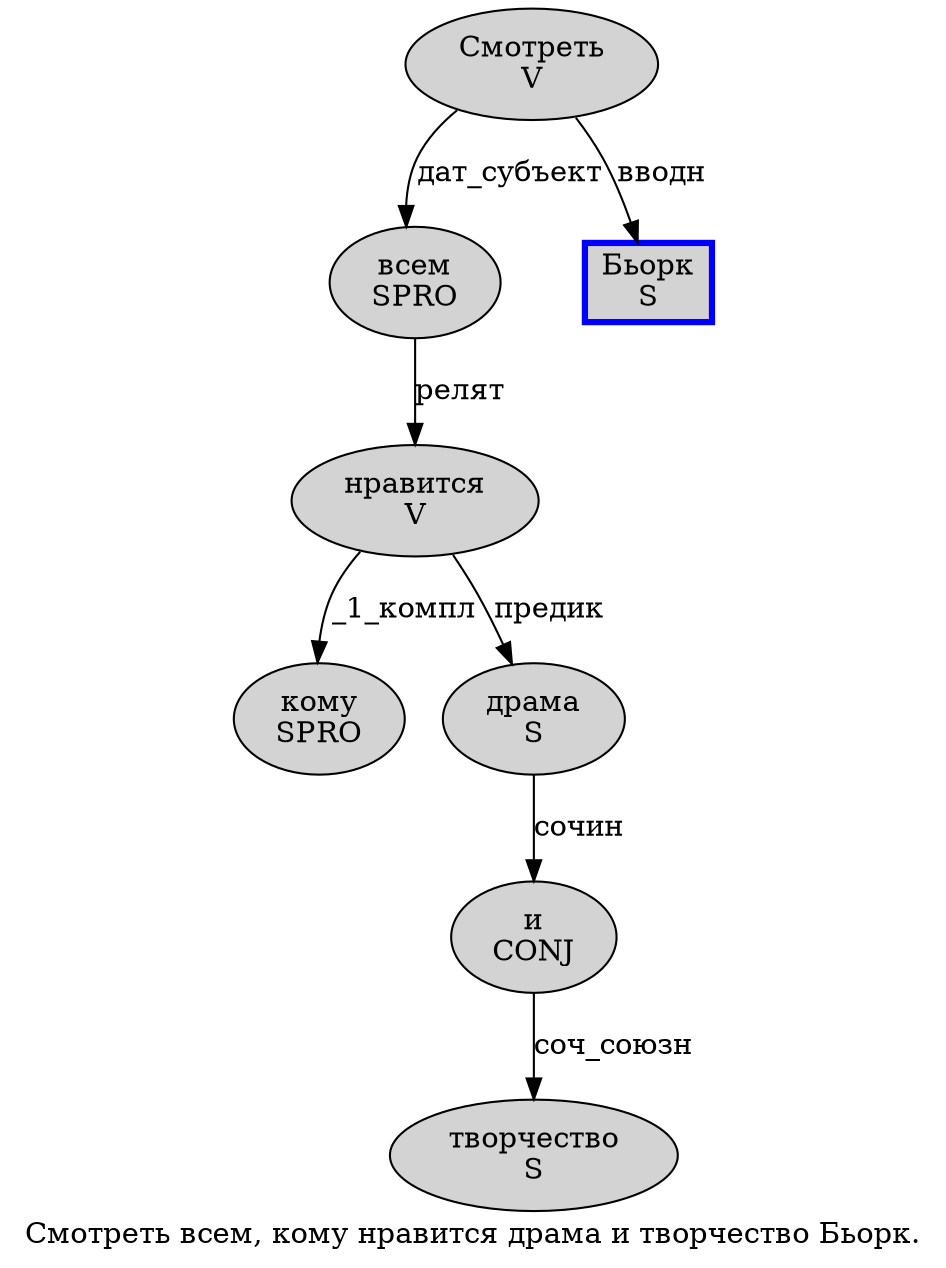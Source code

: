 digraph SENTENCE_390 {
	graph [label="Смотреть всем, кому нравится драма и творчество Бьорк."]
	node [style=filled]
		0 [label="Смотреть
V" color="" fillcolor=lightgray penwidth=1 shape=ellipse]
		1 [label="всем
SPRO" color="" fillcolor=lightgray penwidth=1 shape=ellipse]
		3 [label="кому
SPRO" color="" fillcolor=lightgray penwidth=1 shape=ellipse]
		4 [label="нравится
V" color="" fillcolor=lightgray penwidth=1 shape=ellipse]
		5 [label="драма
S" color="" fillcolor=lightgray penwidth=1 shape=ellipse]
		6 [label="и
CONJ" color="" fillcolor=lightgray penwidth=1 shape=ellipse]
		7 [label="творчество
S" color="" fillcolor=lightgray penwidth=1 shape=ellipse]
		8 [label="Бьорк
S" color=blue fillcolor=lightgray penwidth=3 shape=box]
			6 -> 7 [label="соч_союзн"]
			0 -> 1 [label="дат_субъект"]
			0 -> 8 [label="вводн"]
			4 -> 3 [label="_1_компл"]
			4 -> 5 [label="предик"]
			1 -> 4 [label="релят"]
			5 -> 6 [label="сочин"]
}